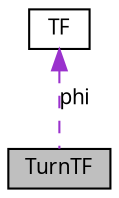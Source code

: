 digraph G
{
  edge [fontname="FreeSans.ttf",fontsize="10",labelfontname="FreeSans.ttf",labelfontsize="10"];
  node [fontname="FreeSans.ttf",fontsize="10",shape=record];
  Node1 [label="TurnTF",height=0.2,width=0.4,color="black", fillcolor="grey75", style="filled" fontcolor="black"];
  Node2 -> Node1 [dir=back,color="darkorchid3",fontsize="10",style="dashed",label="phi",fontname="FreeSans.ttf"];
  Node2 [label="TF",height=0.2,width=0.4,color="black", fillcolor="white", style="filled",URL="$struct_t_f.html"];
}

